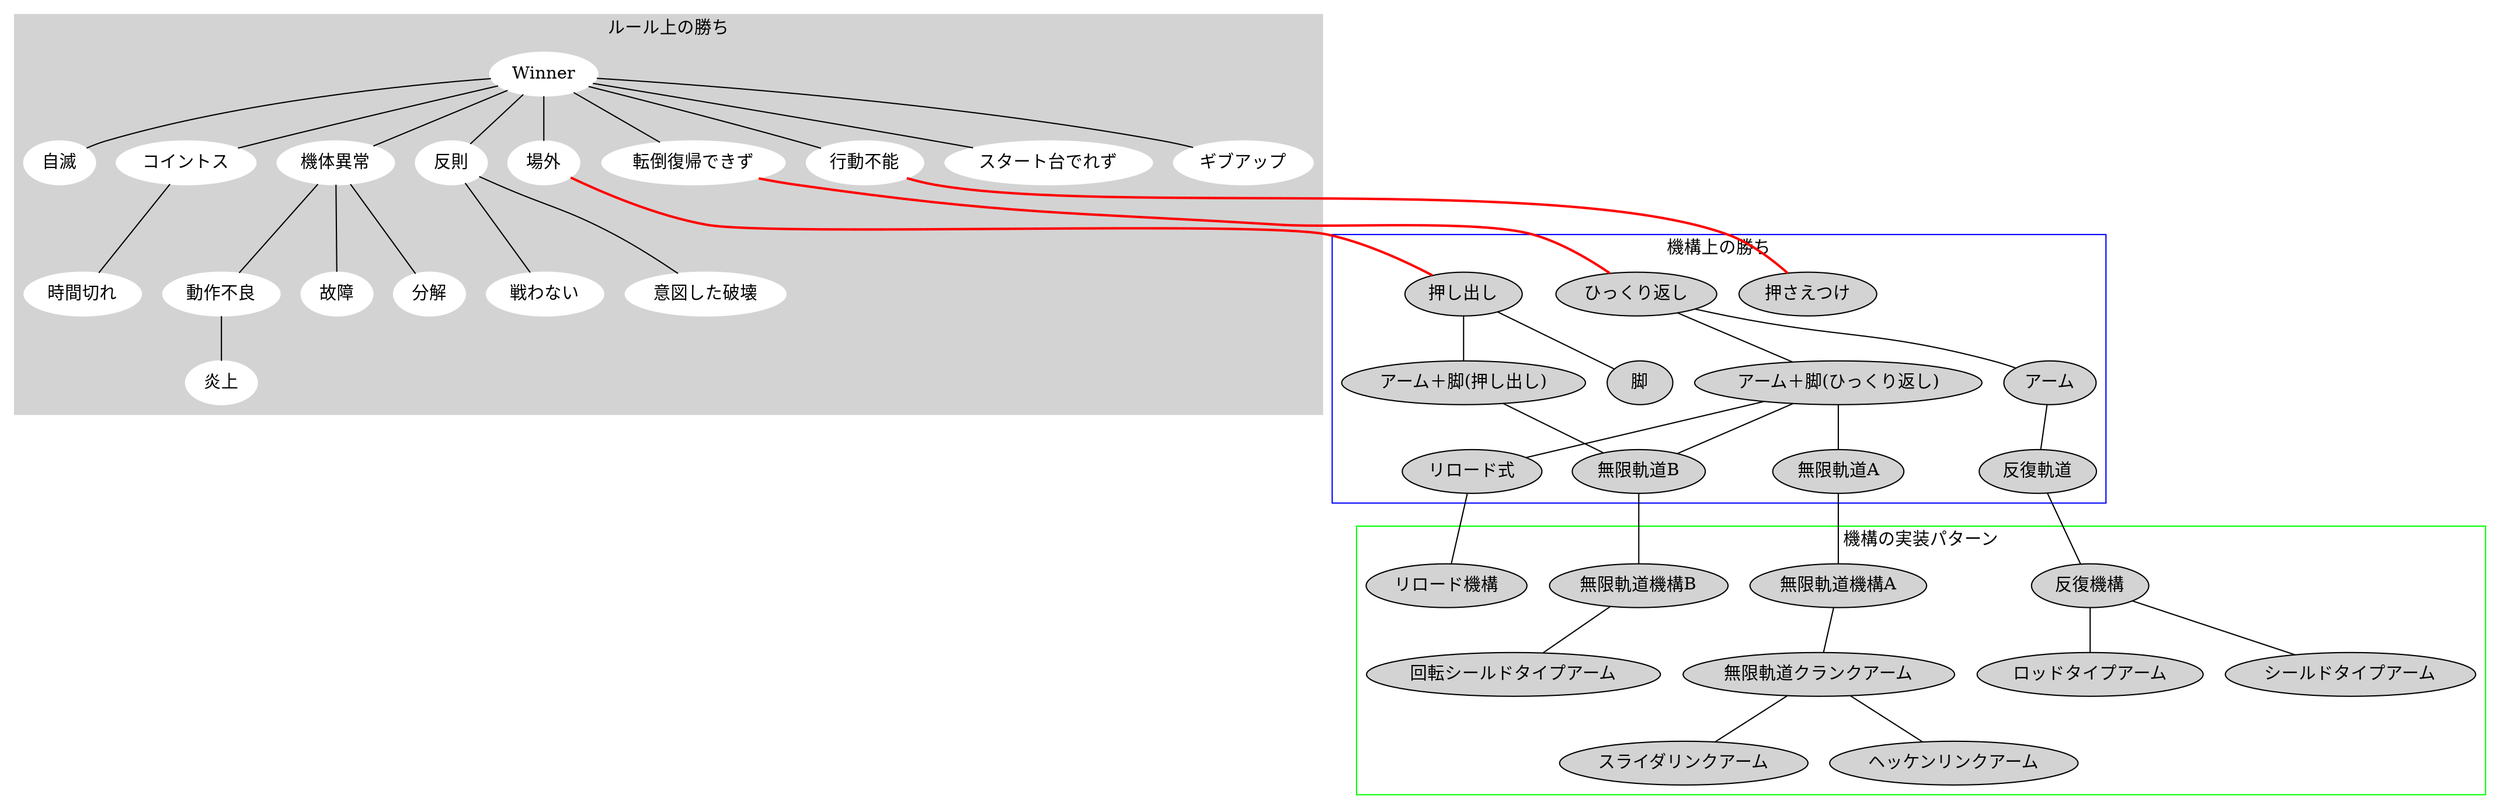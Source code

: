 graph "Kawasaki-Robot-Win-Pattern" {
  subgraph "cluster_0" {
    style="filled";
    color="lightgrey";
    label="ルール上の勝ち";
    node[style="filled",color="white"];
    Winner -- 自滅;
    Winner -- 場外;
    Winner -- 転倒復帰できず;
    Winner -- コイントス;
    Winner -- 行動不能;
    Winner -- 機体異常;
    Winner -- 反則;
    Winner -- スタート台でれず;
    Winner -- ギブアップ;
    反則 -- 意図した破壊;
    反則 -- 戦わない;
    機体異常 -- 動作不良;
    機体異常 -- 故障;
    機体異常 -- 分解;
    動作不良 -- 炎上;
    コイントス -- 時間切れ;
  }

  subgraph "cluster_1" {
    color="blue";
    label="機構上の勝ち";
    node[style="filled"];
 
    転倒復帰できず -- ひっくり返し[color=red,style=bold,label="     "];
    場外 -- 押し出し[color=red,style=bold,label="     "];
    行動不能 -- 押さえつけ[color=red,style=bold,label="     "];

    押し出し     -- 脚
    押し出し     -- "アーム＋脚(押し出し)"
    ひっくり返し -- アーム
    ひっくり返し -- "アーム＋脚(ひっくり返し)"

    "アーム＋脚(ひっくり返し)" -- リロード式;
    アーム                     -- 反復軌道;
    "アーム＋脚(ひっくり返し)" -- 無限軌道A;
    "アーム＋脚(ひっくり返し)" -- 無限軌道B;
    "アーム＋脚(押し出し)"     -- 無限軌道B;
  }

  subgraph "cluster_2" {
    color="green";
    label="機構の実装パターン";
    node[style="filled"];

    リロード式  -- リロード機構;
    反復軌道    -- 反復機構;
    無限軌道A   -- 無限軌道機構A;
    無限軌道B   -- 無限軌道機構B;

    反復機構         -- ロッドタイプアーム;
    反復機構         -- シールドタイプアーム;
    無限軌道機構A    -- 無限軌道クランクアーム;
    無限軌道機構B    -- 回転シールドタイプアーム;

    無限軌道クランクアーム    -- スライダリンクアーム;
    無限軌道クランクアーム    -- ヘッケンリンクアーム;
  } 
}


